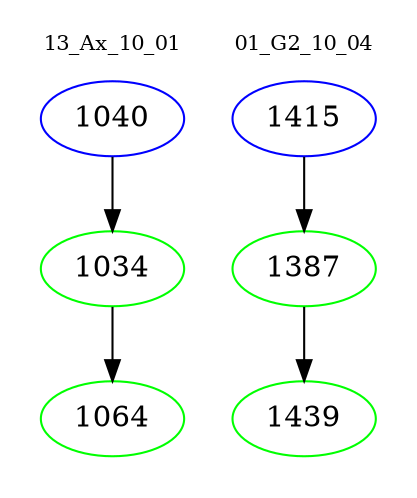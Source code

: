 digraph{
subgraph cluster_0 {
color = white
label = "13_Ax_10_01";
fontsize=10;
T0_1040 [label="1040", color="blue"]
T0_1040 -> T0_1034 [color="black"]
T0_1034 [label="1034", color="green"]
T0_1034 -> T0_1064 [color="black"]
T0_1064 [label="1064", color="green"]
}
subgraph cluster_1 {
color = white
label = "01_G2_10_04";
fontsize=10;
T1_1415 [label="1415", color="blue"]
T1_1415 -> T1_1387 [color="black"]
T1_1387 [label="1387", color="green"]
T1_1387 -> T1_1439 [color="black"]
T1_1439 [label="1439", color="green"]
}
}
